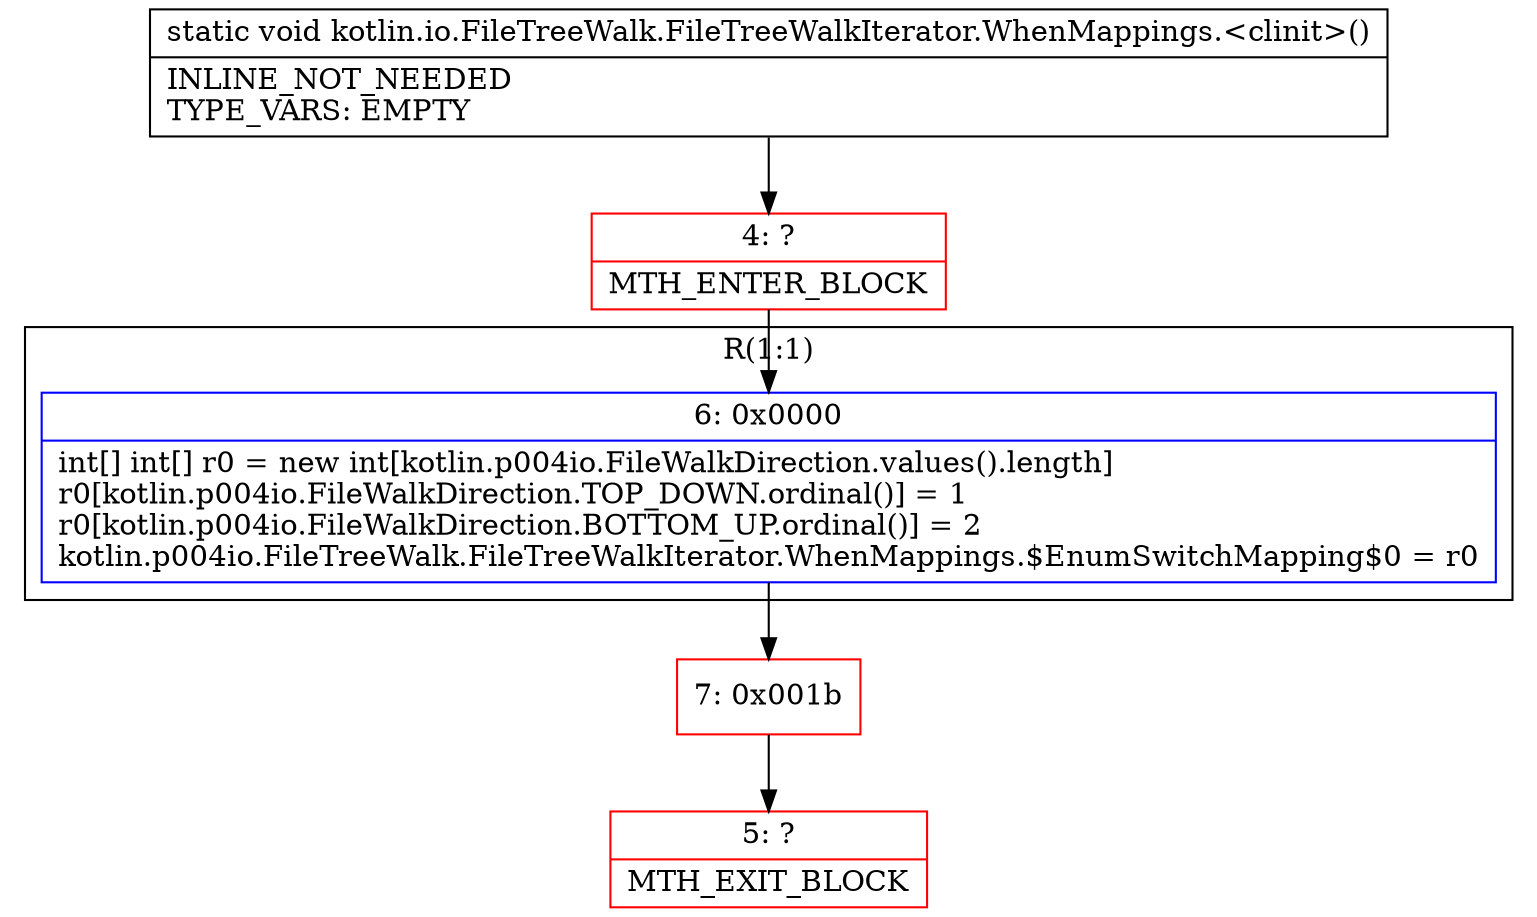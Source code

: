 digraph "CFG forkotlin.io.FileTreeWalk.FileTreeWalkIterator.WhenMappings.\<clinit\>()V" {
subgraph cluster_Region_758262818 {
label = "R(1:1)";
node [shape=record,color=blue];
Node_6 [shape=record,label="{6\:\ 0x0000|int[] int[] r0 = new int[kotlin.p004io.FileWalkDirection.values().length]\lr0[kotlin.p004io.FileWalkDirection.TOP_DOWN.ordinal()] = 1\lr0[kotlin.p004io.FileWalkDirection.BOTTOM_UP.ordinal()] = 2\lkotlin.p004io.FileTreeWalk.FileTreeWalkIterator.WhenMappings.$EnumSwitchMapping$0 = r0\l}"];
}
Node_4 [shape=record,color=red,label="{4\:\ ?|MTH_ENTER_BLOCK\l}"];
Node_7 [shape=record,color=red,label="{7\:\ 0x001b}"];
Node_5 [shape=record,color=red,label="{5\:\ ?|MTH_EXIT_BLOCK\l}"];
MethodNode[shape=record,label="{static void kotlin.io.FileTreeWalk.FileTreeWalkIterator.WhenMappings.\<clinit\>()  | INLINE_NOT_NEEDED\lTYPE_VARS: EMPTY\l}"];
MethodNode -> Node_4;Node_6 -> Node_7;
Node_4 -> Node_6;
Node_7 -> Node_5;
}

